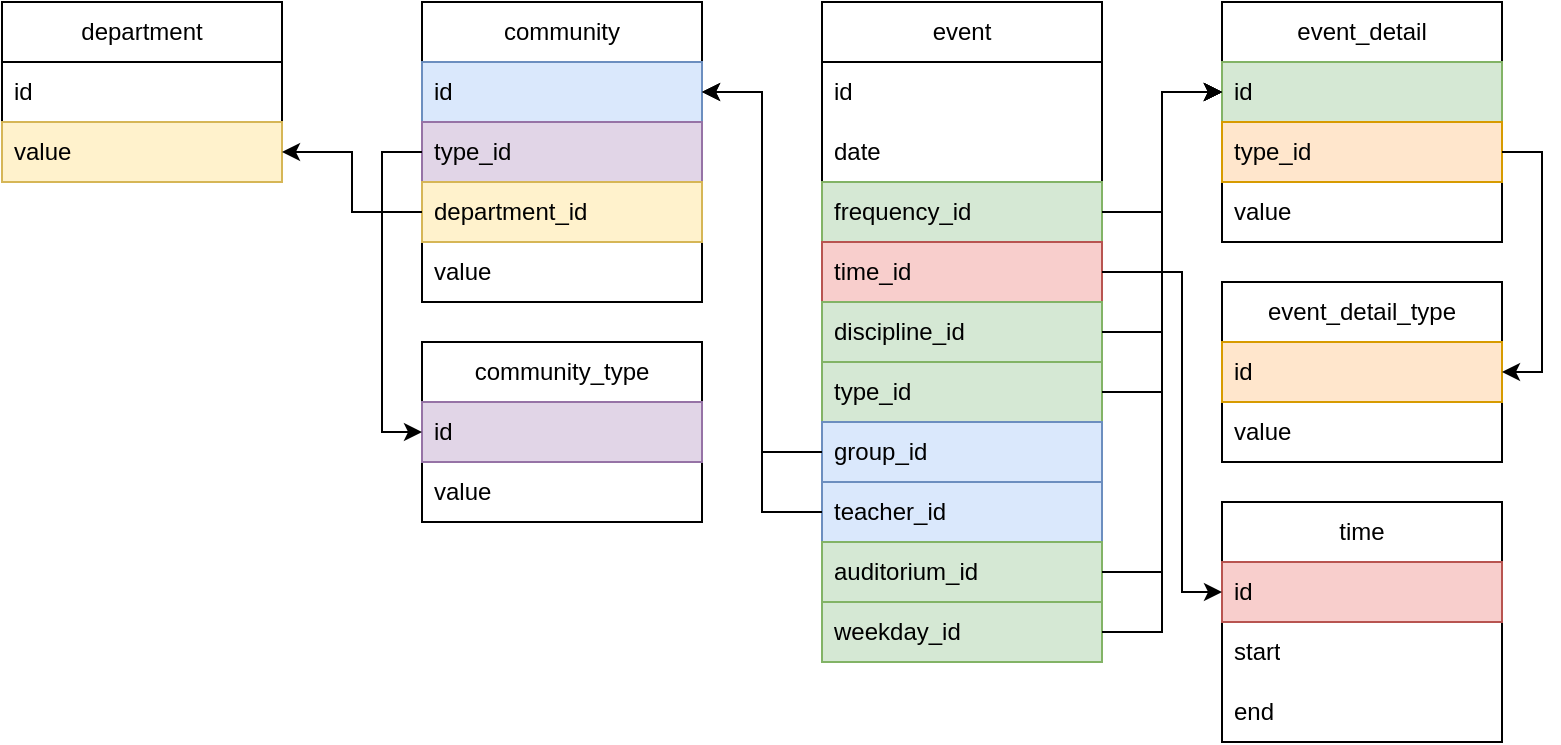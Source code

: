 <mxfile version="24.0.7" type="device">
  <diagram name="Страница — 1" id="Klt0JfMoyFxqZWImIAf2">
    <mxGraphModel dx="1397" dy="803" grid="1" gridSize="10" guides="1" tooltips="1" connect="1" arrows="1" fold="1" page="1" pageScale="1" pageWidth="827" pageHeight="1169" math="0" shadow="0">
      <root>
        <mxCell id="0" />
        <mxCell id="1" parent="0" />
        <mxCell id="BOtCpUsUHhAAQoWtQrOK-1" value="community" style="swimlane;fontStyle=0;childLayout=stackLayout;horizontal=1;startSize=30;horizontalStack=0;resizeParent=1;resizeParentMax=0;resizeLast=0;collapsible=1;marginBottom=0;whiteSpace=wrap;html=1;" vertex="1" parent="1">
          <mxGeometry x="240" y="40" width="140" height="150" as="geometry" />
        </mxCell>
        <mxCell id="BOtCpUsUHhAAQoWtQrOK-2" value="id" style="text;strokeColor=#6c8ebf;fillColor=#dae8fc;align=left;verticalAlign=middle;spacingLeft=4;spacingRight=4;overflow=hidden;points=[[0,0.5],[1,0.5]];portConstraint=eastwest;rotatable=0;whiteSpace=wrap;html=1;" vertex="1" parent="BOtCpUsUHhAAQoWtQrOK-1">
          <mxGeometry y="30" width="140" height="30" as="geometry" />
        </mxCell>
        <mxCell id="BOtCpUsUHhAAQoWtQrOK-3" value="type_id" style="text;strokeColor=#9673a6;fillColor=#e1d5e7;align=left;verticalAlign=middle;spacingLeft=4;spacingRight=4;overflow=hidden;points=[[0,0.5],[1,0.5]];portConstraint=eastwest;rotatable=0;whiteSpace=wrap;html=1;" vertex="1" parent="BOtCpUsUHhAAQoWtQrOK-1">
          <mxGeometry y="60" width="140" height="30" as="geometry" />
        </mxCell>
        <mxCell id="BOtCpUsUHhAAQoWtQrOK-5" value="department_id" style="text;strokeColor=#d6b656;fillColor=#fff2cc;align=left;verticalAlign=middle;spacingLeft=4;spacingRight=4;overflow=hidden;points=[[0,0.5],[1,0.5]];portConstraint=eastwest;rotatable=0;whiteSpace=wrap;html=1;" vertex="1" parent="BOtCpUsUHhAAQoWtQrOK-1">
          <mxGeometry y="90" width="140" height="30" as="geometry" />
        </mxCell>
        <mxCell id="BOtCpUsUHhAAQoWtQrOK-4" value="value" style="text;strokeColor=none;fillColor=none;align=left;verticalAlign=middle;spacingLeft=4;spacingRight=4;overflow=hidden;points=[[0,0.5],[1,0.5]];portConstraint=eastwest;rotatable=0;whiteSpace=wrap;html=1;" vertex="1" parent="BOtCpUsUHhAAQoWtQrOK-1">
          <mxGeometry y="120" width="140" height="30" as="geometry" />
        </mxCell>
        <mxCell id="BOtCpUsUHhAAQoWtQrOK-6" value="department" style="swimlane;fontStyle=0;childLayout=stackLayout;horizontal=1;startSize=30;horizontalStack=0;resizeParent=1;resizeParentMax=0;resizeLast=0;collapsible=1;marginBottom=0;whiteSpace=wrap;html=1;" vertex="1" parent="1">
          <mxGeometry x="30" y="40" width="140" height="90" as="geometry" />
        </mxCell>
        <mxCell id="BOtCpUsUHhAAQoWtQrOK-7" value="id" style="text;strokeColor=none;fillColor=none;align=left;verticalAlign=middle;spacingLeft=4;spacingRight=4;overflow=hidden;points=[[0,0.5],[1,0.5]];portConstraint=eastwest;rotatable=0;whiteSpace=wrap;html=1;" vertex="1" parent="BOtCpUsUHhAAQoWtQrOK-6">
          <mxGeometry y="30" width="140" height="30" as="geometry" />
        </mxCell>
        <mxCell id="BOtCpUsUHhAAQoWtQrOK-10" value="value" style="text;strokeColor=#d6b656;fillColor=#fff2cc;align=left;verticalAlign=middle;spacingLeft=4;spacingRight=4;overflow=hidden;points=[[0,0.5],[1,0.5]];portConstraint=eastwest;rotatable=0;whiteSpace=wrap;html=1;" vertex="1" parent="BOtCpUsUHhAAQoWtQrOK-6">
          <mxGeometry y="60" width="140" height="30" as="geometry" />
        </mxCell>
        <mxCell id="BOtCpUsUHhAAQoWtQrOK-12" style="edgeStyle=orthogonalEdgeStyle;rounded=0;orthogonalLoop=1;jettySize=auto;html=1;entryX=1;entryY=0.5;entryDx=0;entryDy=0;" edge="1" parent="1" source="BOtCpUsUHhAAQoWtQrOK-5" target="BOtCpUsUHhAAQoWtQrOK-10">
          <mxGeometry relative="1" as="geometry" />
        </mxCell>
        <mxCell id="BOtCpUsUHhAAQoWtQrOK-13" value="event" style="swimlane;fontStyle=0;childLayout=stackLayout;horizontal=1;startSize=30;horizontalStack=0;resizeParent=1;resizeParentMax=0;resizeLast=0;collapsible=1;marginBottom=0;whiteSpace=wrap;html=1;" vertex="1" parent="1">
          <mxGeometry x="440" y="40" width="140" height="330" as="geometry" />
        </mxCell>
        <mxCell id="BOtCpUsUHhAAQoWtQrOK-14" value="id" style="text;strokeColor=none;fillColor=none;align=left;verticalAlign=middle;spacingLeft=4;spacingRight=4;overflow=hidden;points=[[0,0.5],[1,0.5]];portConstraint=eastwest;rotatable=0;whiteSpace=wrap;html=1;" vertex="1" parent="BOtCpUsUHhAAQoWtQrOK-13">
          <mxGeometry y="30" width="140" height="30" as="geometry" />
        </mxCell>
        <mxCell id="BOtCpUsUHhAAQoWtQrOK-15" value="date" style="text;strokeColor=none;fillColor=none;align=left;verticalAlign=middle;spacingLeft=4;spacingRight=4;overflow=hidden;points=[[0,0.5],[1,0.5]];portConstraint=eastwest;rotatable=0;whiteSpace=wrap;html=1;" vertex="1" parent="BOtCpUsUHhAAQoWtQrOK-13">
          <mxGeometry y="60" width="140" height="30" as="geometry" />
        </mxCell>
        <mxCell id="BOtCpUsUHhAAQoWtQrOK-45" value="frequency_id" style="text;strokeColor=#82b366;fillColor=#d5e8d4;align=left;verticalAlign=middle;spacingLeft=4;spacingRight=4;overflow=hidden;points=[[0,0.5],[1,0.5]];portConstraint=eastwest;rotatable=0;whiteSpace=wrap;html=1;" vertex="1" parent="BOtCpUsUHhAAQoWtQrOK-13">
          <mxGeometry y="90" width="140" height="30" as="geometry" />
        </mxCell>
        <mxCell id="BOtCpUsUHhAAQoWtQrOK-44" value="time_id" style="text;strokeColor=#b85450;fillColor=#f8cecc;align=left;verticalAlign=middle;spacingLeft=4;spacingRight=4;overflow=hidden;points=[[0,0.5],[1,0.5]];portConstraint=eastwest;rotatable=0;whiteSpace=wrap;html=1;" vertex="1" parent="BOtCpUsUHhAAQoWtQrOK-13">
          <mxGeometry y="120" width="140" height="30" as="geometry" />
        </mxCell>
        <mxCell id="BOtCpUsUHhAAQoWtQrOK-17" value="discipline_id" style="text;strokeColor=#82b366;fillColor=#d5e8d4;align=left;verticalAlign=middle;spacingLeft=4;spacingRight=4;overflow=hidden;points=[[0,0.5],[1,0.5]];portConstraint=eastwest;rotatable=0;whiteSpace=wrap;html=1;" vertex="1" parent="BOtCpUsUHhAAQoWtQrOK-13">
          <mxGeometry y="150" width="140" height="30" as="geometry" />
        </mxCell>
        <mxCell id="BOtCpUsUHhAAQoWtQrOK-16" value="type_id" style="text;strokeColor=#82b366;fillColor=#d5e8d4;align=left;verticalAlign=middle;spacingLeft=4;spacingRight=4;overflow=hidden;points=[[0,0.5],[1,0.5]];portConstraint=eastwest;rotatable=0;whiteSpace=wrap;html=1;" vertex="1" parent="BOtCpUsUHhAAQoWtQrOK-13">
          <mxGeometry y="180" width="140" height="30" as="geometry" />
        </mxCell>
        <mxCell id="BOtCpUsUHhAAQoWtQrOK-22" value="&lt;span style=&quot;color: rgb(0, 0, 0); font-family: Helvetica; font-size: 12px; font-style: normal; font-variant-ligatures: normal; font-variant-caps: normal; font-weight: 400; letter-spacing: normal; orphans: 2; text-align: left; text-indent: 0px; text-transform: none; widows: 2; word-spacing: 0px; -webkit-text-stroke-width: 0px; white-space: normal; text-decoration-thickness: initial; text-decoration-style: initial; text-decoration-color: initial; float: none; display: inline !important;&quot;&gt;group_id&lt;/span&gt;" style="text;strokeColor=#6c8ebf;fillColor=#dae8fc;align=left;verticalAlign=middle;spacingLeft=4;spacingRight=4;overflow=hidden;points=[[0,0.5],[1,0.5]];portConstraint=eastwest;rotatable=0;whiteSpace=wrap;html=1;" vertex="1" parent="BOtCpUsUHhAAQoWtQrOK-13">
          <mxGeometry y="210" width="140" height="30" as="geometry" />
        </mxCell>
        <mxCell id="BOtCpUsUHhAAQoWtQrOK-18" value="teacher_id" style="text;strokeColor=#6c8ebf;fillColor=#dae8fc;align=left;verticalAlign=middle;spacingLeft=4;spacingRight=4;overflow=hidden;points=[[0,0.5],[1,0.5]];portConstraint=eastwest;rotatable=0;whiteSpace=wrap;html=1;" vertex="1" parent="BOtCpUsUHhAAQoWtQrOK-13">
          <mxGeometry y="240" width="140" height="30" as="geometry" />
        </mxCell>
        <mxCell id="BOtCpUsUHhAAQoWtQrOK-20" value="auditorium_id" style="text;strokeColor=#82b366;fillColor=#d5e8d4;align=left;verticalAlign=middle;spacingLeft=4;spacingRight=4;overflow=hidden;points=[[0,0.5],[1,0.5]];portConstraint=eastwest;rotatable=0;whiteSpace=wrap;html=1;" vertex="1" parent="BOtCpUsUHhAAQoWtQrOK-13">
          <mxGeometry y="270" width="140" height="30" as="geometry" />
        </mxCell>
        <mxCell id="BOtCpUsUHhAAQoWtQrOK-21" value="&lt;span style=&quot;color: rgb(0, 0, 0); font-family: Helvetica; font-size: 12px; font-style: normal; font-variant-ligatures: normal; font-variant-caps: normal; font-weight: 400; letter-spacing: normal; orphans: 2; text-align: left; text-indent: 0px; text-transform: none; widows: 2; word-spacing: 0px; -webkit-text-stroke-width: 0px; white-space: normal; text-decoration-thickness: initial; text-decoration-style: initial; text-decoration-color: initial; float: none; display: inline !important;&quot;&gt;weekday_id&lt;/span&gt;" style="text;strokeColor=#82b366;fillColor=#d5e8d4;align=left;verticalAlign=middle;spacingLeft=4;spacingRight=4;overflow=hidden;points=[[0,0.5],[1,0.5]];portConstraint=eastwest;rotatable=0;whiteSpace=wrap;html=1;" vertex="1" parent="BOtCpUsUHhAAQoWtQrOK-13">
          <mxGeometry y="300" width="140" height="30" as="geometry" />
        </mxCell>
        <mxCell id="BOtCpUsUHhAAQoWtQrOK-23" style="edgeStyle=orthogonalEdgeStyle;rounded=0;orthogonalLoop=1;jettySize=auto;html=1;" edge="1" parent="1" source="BOtCpUsUHhAAQoWtQrOK-22" target="BOtCpUsUHhAAQoWtQrOK-2">
          <mxGeometry relative="1" as="geometry" />
        </mxCell>
        <mxCell id="BOtCpUsUHhAAQoWtQrOK-25" style="edgeStyle=orthogonalEdgeStyle;rounded=0;orthogonalLoop=1;jettySize=auto;html=1;entryX=1;entryY=0.5;entryDx=0;entryDy=0;exitX=0;exitY=0.5;exitDx=0;exitDy=0;" edge="1" parent="1" source="BOtCpUsUHhAAQoWtQrOK-18" target="BOtCpUsUHhAAQoWtQrOK-2">
          <mxGeometry relative="1" as="geometry">
            <Array as="points">
              <mxPoint x="410" y="295" />
              <mxPoint x="410" y="85" />
            </Array>
          </mxGeometry>
        </mxCell>
        <mxCell id="BOtCpUsUHhAAQoWtQrOK-26" value="event_detail" style="swimlane;fontStyle=0;childLayout=stackLayout;horizontal=1;startSize=30;horizontalStack=0;resizeParent=1;resizeParentMax=0;resizeLast=0;collapsible=1;marginBottom=0;whiteSpace=wrap;html=1;" vertex="1" parent="1">
          <mxGeometry x="640" y="40" width="140" height="120" as="geometry" />
        </mxCell>
        <mxCell id="BOtCpUsUHhAAQoWtQrOK-27" value="id" style="text;strokeColor=#82b366;fillColor=#d5e8d4;align=left;verticalAlign=middle;spacingLeft=4;spacingRight=4;overflow=hidden;points=[[0,0.5],[1,0.5]];portConstraint=eastwest;rotatable=0;whiteSpace=wrap;html=1;" vertex="1" parent="BOtCpUsUHhAAQoWtQrOK-26">
          <mxGeometry y="30" width="140" height="30" as="geometry" />
        </mxCell>
        <mxCell id="BOtCpUsUHhAAQoWtQrOK-28" value="type_id" style="text;strokeColor=#d79b00;fillColor=#ffe6cc;align=left;verticalAlign=middle;spacingLeft=4;spacingRight=4;overflow=hidden;points=[[0,0.5],[1,0.5]];portConstraint=eastwest;rotatable=0;whiteSpace=wrap;html=1;" vertex="1" parent="BOtCpUsUHhAAQoWtQrOK-26">
          <mxGeometry y="60" width="140" height="30" as="geometry" />
        </mxCell>
        <mxCell id="BOtCpUsUHhAAQoWtQrOK-30" value="value" style="text;strokeColor=none;fillColor=none;align=left;verticalAlign=middle;spacingLeft=4;spacingRight=4;overflow=hidden;points=[[0,0.5],[1,0.5]];portConstraint=eastwest;rotatable=0;whiteSpace=wrap;html=1;" vertex="1" parent="BOtCpUsUHhAAQoWtQrOK-26">
          <mxGeometry y="90" width="140" height="30" as="geometry" />
        </mxCell>
        <mxCell id="BOtCpUsUHhAAQoWtQrOK-32" style="edgeStyle=orthogonalEdgeStyle;rounded=0;orthogonalLoop=1;jettySize=auto;html=1;entryX=0;entryY=0.5;entryDx=0;entryDy=0;" edge="1" parent="1" source="BOtCpUsUHhAAQoWtQrOK-16" target="BOtCpUsUHhAAQoWtQrOK-27">
          <mxGeometry relative="1" as="geometry" />
        </mxCell>
        <mxCell id="BOtCpUsUHhAAQoWtQrOK-33" style="edgeStyle=orthogonalEdgeStyle;rounded=0;orthogonalLoop=1;jettySize=auto;html=1;entryX=0;entryY=0.5;entryDx=0;entryDy=0;" edge="1" parent="1" source="BOtCpUsUHhAAQoWtQrOK-17" target="BOtCpUsUHhAAQoWtQrOK-27">
          <mxGeometry relative="1" as="geometry" />
        </mxCell>
        <mxCell id="BOtCpUsUHhAAQoWtQrOK-34" style="edgeStyle=orthogonalEdgeStyle;rounded=0;orthogonalLoop=1;jettySize=auto;html=1;" edge="1" parent="1" source="BOtCpUsUHhAAQoWtQrOK-20" target="BOtCpUsUHhAAQoWtQrOK-27">
          <mxGeometry relative="1" as="geometry" />
        </mxCell>
        <mxCell id="BOtCpUsUHhAAQoWtQrOK-35" style="edgeStyle=orthogonalEdgeStyle;rounded=0;orthogonalLoop=1;jettySize=auto;html=1;entryX=0;entryY=0.5;entryDx=0;entryDy=0;" edge="1" parent="1" source="BOtCpUsUHhAAQoWtQrOK-21" target="BOtCpUsUHhAAQoWtQrOK-27">
          <mxGeometry relative="1" as="geometry" />
        </mxCell>
        <mxCell id="BOtCpUsUHhAAQoWtQrOK-36" value="&lt;span style=&quot;font-weight: normal;&quot;&gt;event_detail_type&lt;/span&gt;" style="swimlane;fontStyle=1;childLayout=stackLayout;horizontal=1;startSize=30;horizontalStack=0;resizeParent=1;resizeParentMax=0;resizeLast=0;collapsible=1;marginBottom=0;whiteSpace=wrap;html=1;" vertex="1" parent="1">
          <mxGeometry x="640" y="180" width="140" height="90" as="geometry" />
        </mxCell>
        <mxCell id="BOtCpUsUHhAAQoWtQrOK-37" value="id" style="text;strokeColor=#d79b00;fillColor=#ffe6cc;align=left;verticalAlign=middle;spacingLeft=4;spacingRight=4;overflow=hidden;points=[[0,0.5],[1,0.5]];portConstraint=eastwest;rotatable=0;whiteSpace=wrap;html=1;" vertex="1" parent="BOtCpUsUHhAAQoWtQrOK-36">
          <mxGeometry y="30" width="140" height="30" as="geometry" />
        </mxCell>
        <mxCell id="BOtCpUsUHhAAQoWtQrOK-39" value="value" style="text;strokeColor=none;fillColor=none;align=left;verticalAlign=middle;spacingLeft=4;spacingRight=4;overflow=hidden;points=[[0,0.5],[1,0.5]];portConstraint=eastwest;rotatable=0;whiteSpace=wrap;html=1;" vertex="1" parent="BOtCpUsUHhAAQoWtQrOK-36">
          <mxGeometry y="60" width="140" height="30" as="geometry" />
        </mxCell>
        <mxCell id="BOtCpUsUHhAAQoWtQrOK-40" style="edgeStyle=orthogonalEdgeStyle;rounded=0;orthogonalLoop=1;jettySize=auto;html=1;entryX=1;entryY=0.5;entryDx=0;entryDy=0;" edge="1" parent="1" source="BOtCpUsUHhAAQoWtQrOK-28" target="BOtCpUsUHhAAQoWtQrOK-37">
          <mxGeometry relative="1" as="geometry">
            <Array as="points">
              <mxPoint x="800" y="115" />
              <mxPoint x="800" y="225" />
            </Array>
          </mxGeometry>
        </mxCell>
        <mxCell id="BOtCpUsUHhAAQoWtQrOK-48" value="time" style="swimlane;fontStyle=0;childLayout=stackLayout;horizontal=1;startSize=30;horizontalStack=0;resizeParent=1;resizeParentMax=0;resizeLast=0;collapsible=1;marginBottom=0;whiteSpace=wrap;html=1;" vertex="1" parent="1">
          <mxGeometry x="640" y="290" width="140" height="120" as="geometry" />
        </mxCell>
        <mxCell id="BOtCpUsUHhAAQoWtQrOK-49" value="id" style="text;strokeColor=#b85450;fillColor=#f8cecc;align=left;verticalAlign=middle;spacingLeft=4;spacingRight=4;overflow=hidden;points=[[0,0.5],[1,0.5]];portConstraint=eastwest;rotatable=0;whiteSpace=wrap;html=1;" vertex="1" parent="BOtCpUsUHhAAQoWtQrOK-48">
          <mxGeometry y="30" width="140" height="30" as="geometry" />
        </mxCell>
        <mxCell id="BOtCpUsUHhAAQoWtQrOK-50" value="start" style="text;align=left;verticalAlign=middle;spacingLeft=4;spacingRight=4;overflow=hidden;points=[[0,0.5],[1,0.5]];portConstraint=eastwest;rotatable=0;whiteSpace=wrap;html=1;" vertex="1" parent="BOtCpUsUHhAAQoWtQrOK-48">
          <mxGeometry y="60" width="140" height="30" as="geometry" />
        </mxCell>
        <mxCell id="BOtCpUsUHhAAQoWtQrOK-51" value="end" style="text;strokeColor=none;fillColor=none;align=left;verticalAlign=middle;spacingLeft=4;spacingRight=4;overflow=hidden;points=[[0,0.5],[1,0.5]];portConstraint=eastwest;rotatable=0;whiteSpace=wrap;html=1;" vertex="1" parent="BOtCpUsUHhAAQoWtQrOK-48">
          <mxGeometry y="90" width="140" height="30" as="geometry" />
        </mxCell>
        <mxCell id="BOtCpUsUHhAAQoWtQrOK-52" style="edgeStyle=orthogonalEdgeStyle;rounded=0;orthogonalLoop=1;jettySize=auto;html=1;entryX=0;entryY=0.5;entryDx=0;entryDy=0;" edge="1" parent="1" source="BOtCpUsUHhAAQoWtQrOK-44" target="BOtCpUsUHhAAQoWtQrOK-49">
          <mxGeometry relative="1" as="geometry">
            <Array as="points">
              <mxPoint x="620" y="175" />
              <mxPoint x="620" y="335" />
            </Array>
          </mxGeometry>
        </mxCell>
        <mxCell id="BOtCpUsUHhAAQoWtQrOK-58" value="&lt;span style=&quot;font-weight: 400;&quot;&gt;community_type&lt;/span&gt;" style="swimlane;fontStyle=1;childLayout=stackLayout;horizontal=1;startSize=30;horizontalStack=0;resizeParent=1;resizeParentMax=0;resizeLast=0;collapsible=1;marginBottom=0;whiteSpace=wrap;html=1;" vertex="1" parent="1">
          <mxGeometry x="240" y="210" width="140" height="90" as="geometry" />
        </mxCell>
        <mxCell id="BOtCpUsUHhAAQoWtQrOK-59" value="id" style="text;strokeColor=#9673a6;fillColor=#e1d5e7;align=left;verticalAlign=middle;spacingLeft=4;spacingRight=4;overflow=hidden;points=[[0,0.5],[1,0.5]];portConstraint=eastwest;rotatable=0;whiteSpace=wrap;html=1;" vertex="1" parent="BOtCpUsUHhAAQoWtQrOK-58">
          <mxGeometry y="30" width="140" height="30" as="geometry" />
        </mxCell>
        <mxCell id="BOtCpUsUHhAAQoWtQrOK-60" value="value" style="text;strokeColor=none;fillColor=none;align=left;verticalAlign=middle;spacingLeft=4;spacingRight=4;overflow=hidden;points=[[0,0.5],[1,0.5]];portConstraint=eastwest;rotatable=0;whiteSpace=wrap;html=1;" vertex="1" parent="BOtCpUsUHhAAQoWtQrOK-58">
          <mxGeometry y="60" width="140" height="30" as="geometry" />
        </mxCell>
        <mxCell id="BOtCpUsUHhAAQoWtQrOK-61" style="edgeStyle=orthogonalEdgeStyle;rounded=0;orthogonalLoop=1;jettySize=auto;html=1;entryX=0;entryY=0.5;entryDx=0;entryDy=0;" edge="1" parent="1" source="BOtCpUsUHhAAQoWtQrOK-3" target="BOtCpUsUHhAAQoWtQrOK-59">
          <mxGeometry relative="1" as="geometry">
            <Array as="points">
              <mxPoint x="220" y="115" />
              <mxPoint x="220" y="255" />
            </Array>
          </mxGeometry>
        </mxCell>
        <mxCell id="BOtCpUsUHhAAQoWtQrOK-72" style="edgeStyle=orthogonalEdgeStyle;rounded=0;orthogonalLoop=1;jettySize=auto;html=1;entryX=0;entryY=0.5;entryDx=0;entryDy=0;" edge="1" parent="1" source="BOtCpUsUHhAAQoWtQrOK-45" target="BOtCpUsUHhAAQoWtQrOK-27">
          <mxGeometry relative="1" as="geometry" />
        </mxCell>
      </root>
    </mxGraphModel>
  </diagram>
</mxfile>
